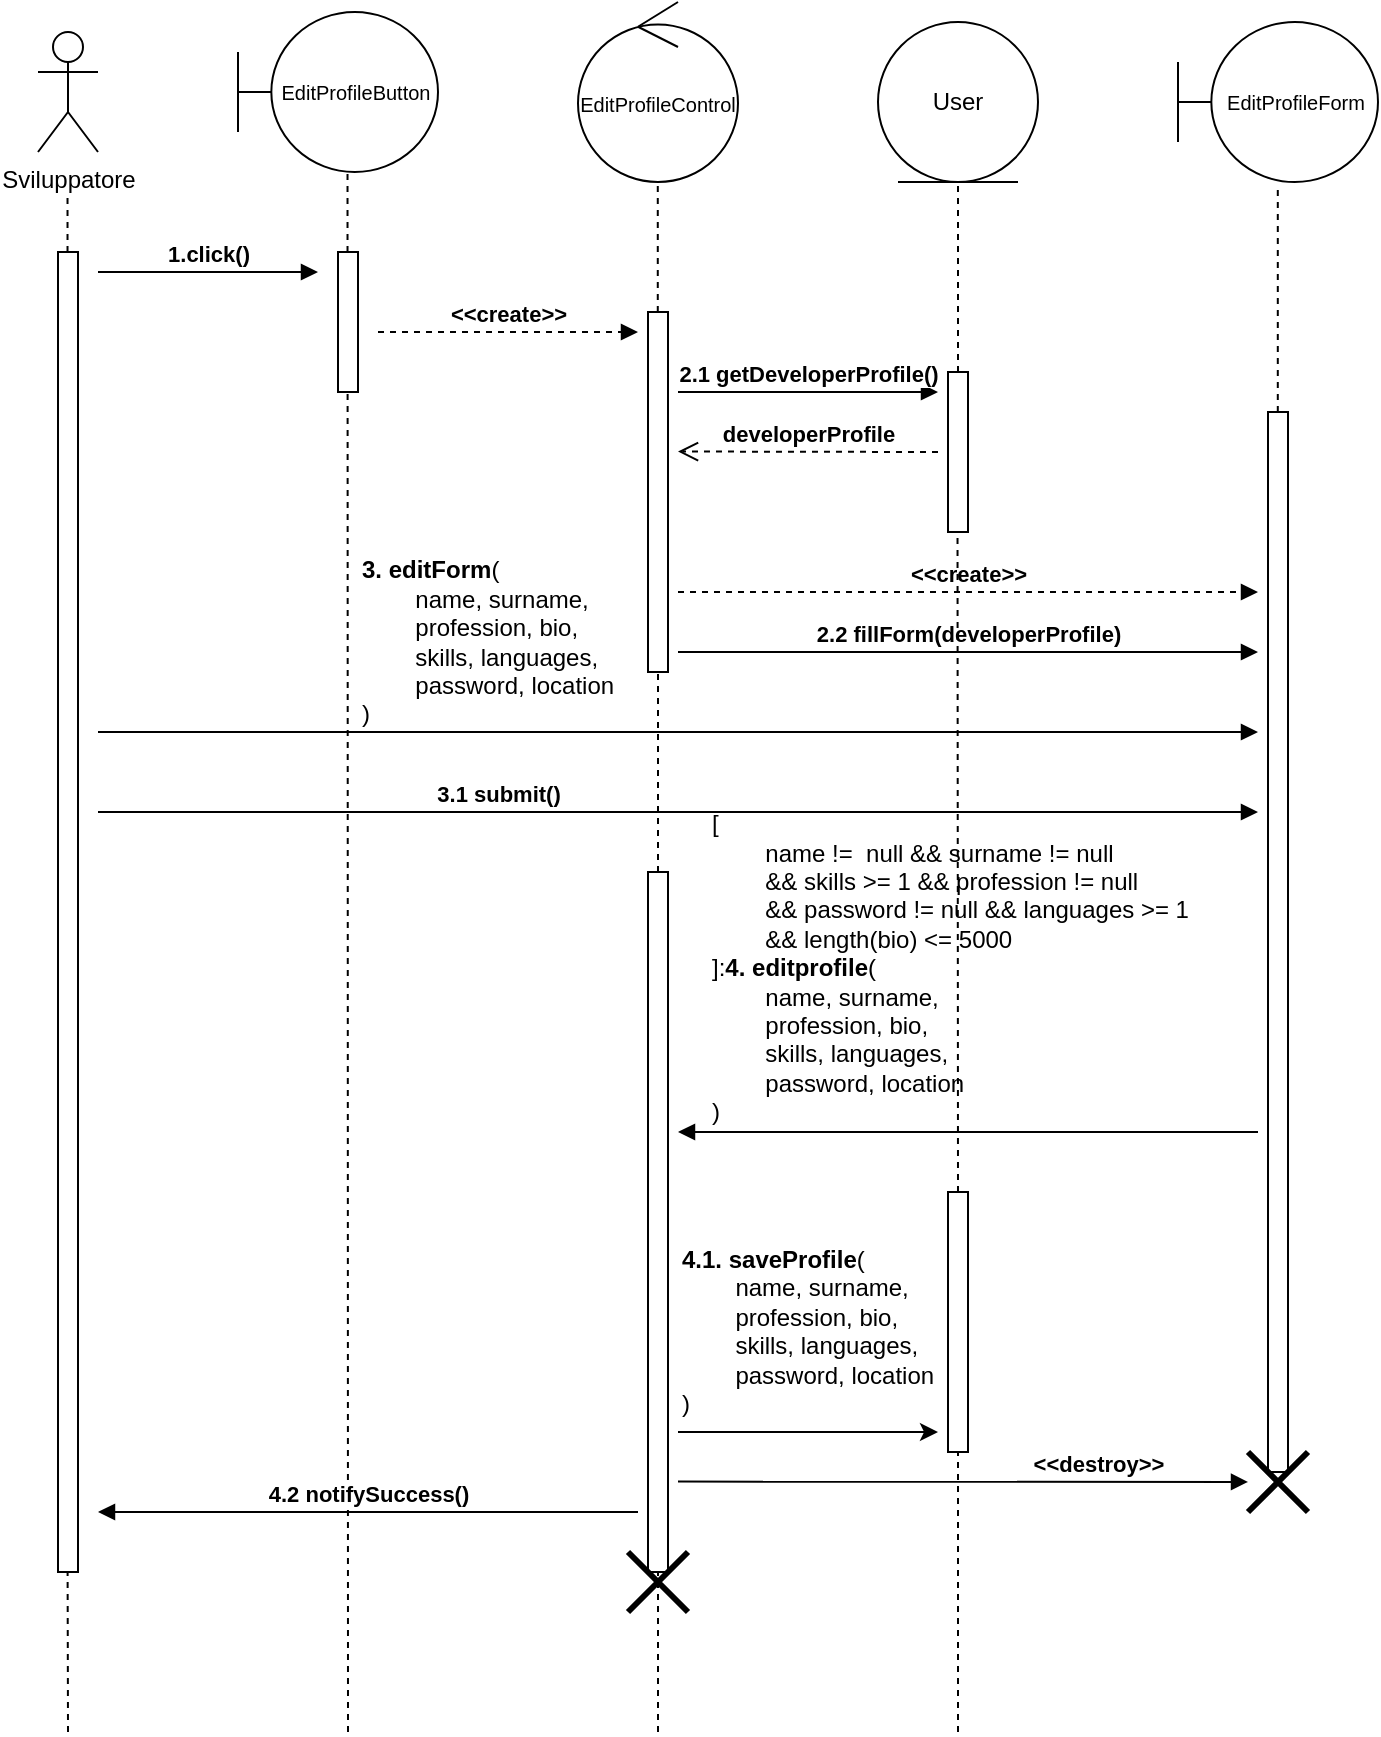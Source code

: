 <mxfile version="22.1.11" type="device">
  <diagram name="Page-1" id="2YBvvXClWsGukQMizWep">
    <mxGraphModel dx="1841" dy="1021" grid="1" gridSize="10" guides="1" tooltips="1" connect="1" arrows="1" fold="1" page="1" pageScale="1" pageWidth="850" pageHeight="1100" math="0" shadow="0">
      <root>
        <mxCell id="0" />
        <mxCell id="1" parent="0" />
        <mxCell id="JkzRf_v-RLMrwH0ft8OH-1" value="Sviluppatore" style="shape=umlActor;verticalLabelPosition=bottom;verticalAlign=top;html=1;" vertex="1" parent="1">
          <mxGeometry x="50" y="20" width="30" height="60" as="geometry" />
        </mxCell>
        <mxCell id="JkzRf_v-RLMrwH0ft8OH-4" value="" style="html=1;points=[[0,0,0,0,5],[0,1,0,0,-5],[1,0,0,0,5],[1,1,0,0,-5]];perimeter=orthogonalPerimeter;outlineConnect=0;targetShapes=umlLifeline;portConstraint=eastwest;newEdgeStyle={&quot;curved&quot;:0,&quot;rounded&quot;:0};" vertex="1" parent="1">
          <mxGeometry x="60" y="130" width="10" height="660" as="geometry" />
        </mxCell>
        <mxCell id="JkzRf_v-RLMrwH0ft8OH-5" value="" style="endArrow=none;dashed=1;html=1;rounded=0;" edge="1" parent="1">
          <mxGeometry width="50" height="50" relative="1" as="geometry">
            <mxPoint x="64.76" y="130" as="sourcePoint" />
            <mxPoint x="64.76" y="100" as="targetPoint" />
            <Array as="points">
              <mxPoint x="64.76" y="110" />
            </Array>
          </mxGeometry>
        </mxCell>
        <mxCell id="JkzRf_v-RLMrwH0ft8OH-6" value="&lt;font style=&quot;font-size: 10px;&quot;&gt;EditProfileButton&lt;/font&gt;" style="shape=umlBoundary;whiteSpace=wrap;html=1;" vertex="1" parent="1">
          <mxGeometry x="150" y="10" width="100" height="80" as="geometry" />
        </mxCell>
        <mxCell id="JkzRf_v-RLMrwH0ft8OH-7" value="" style="html=1;points=[[0,0,0,0,5],[0,1,0,0,-5],[1,0,0,0,5],[1,1,0,0,-5]];perimeter=orthogonalPerimeter;outlineConnect=0;targetShapes=umlLifeline;portConstraint=eastwest;newEdgeStyle={&quot;curved&quot;:0,&quot;rounded&quot;:0};" vertex="1" parent="1">
          <mxGeometry x="200" y="130" width="10" height="70" as="geometry" />
        </mxCell>
        <mxCell id="JkzRf_v-RLMrwH0ft8OH-8" value="" style="endArrow=none;dashed=1;html=1;rounded=0;entryX=0.5;entryY=0.995;entryDx=0;entryDy=0;entryPerimeter=0;" edge="1" parent="1">
          <mxGeometry width="50" height="50" relative="1" as="geometry">
            <mxPoint x="204.76" y="130" as="sourcePoint" />
            <mxPoint x="204.76" y="89.6" as="targetPoint" />
          </mxGeometry>
        </mxCell>
        <mxCell id="JkzRf_v-RLMrwH0ft8OH-9" value="&lt;b&gt;1.click()&lt;/b&gt;" style="html=1;verticalAlign=bottom;endArrow=block;curved=0;rounded=0;" edge="1" parent="1">
          <mxGeometry width="80" relative="1" as="geometry">
            <mxPoint x="80" y="140" as="sourcePoint" />
            <mxPoint x="190" y="140" as="targetPoint" />
          </mxGeometry>
        </mxCell>
        <mxCell id="JkzRf_v-RLMrwH0ft8OH-10" value="&lt;font style=&quot;font-size: 10px;&quot;&gt;EditProfileControl&lt;/font&gt;" style="ellipse;shape=umlControl;whiteSpace=wrap;html=1;" vertex="1" parent="1">
          <mxGeometry x="320" y="5" width="80" height="90" as="geometry" />
        </mxCell>
        <mxCell id="JkzRf_v-RLMrwH0ft8OH-11" value="" style="html=1;points=[[0,0,0,0,5],[0,1,0,0,-5],[1,0,0,0,5],[1,1,0,0,-5]];perimeter=orthogonalPerimeter;outlineConnect=0;targetShapes=umlLifeline;portConstraint=eastwest;newEdgeStyle={&quot;curved&quot;:0,&quot;rounded&quot;:0};" vertex="1" parent="1">
          <mxGeometry x="355" y="160" width="10" height="180" as="geometry" />
        </mxCell>
        <mxCell id="JkzRf_v-RLMrwH0ft8OH-13" value="" style="endArrow=none;dashed=1;html=1;rounded=0;entryX=0.491;entryY=0.998;entryDx=0;entryDy=0;entryPerimeter=0;" edge="1" parent="1">
          <mxGeometry width="50" height="50" relative="1" as="geometry">
            <mxPoint x="359.89" y="160" as="sourcePoint" />
            <mxPoint x="359.89" y="94.82" as="targetPoint" />
          </mxGeometry>
        </mxCell>
        <mxCell id="JkzRf_v-RLMrwH0ft8OH-15" value="&lt;b&gt;&amp;lt;&amp;lt;create&amp;gt;&amp;gt;&lt;/b&gt;" style="html=1;verticalAlign=bottom;endArrow=block;curved=0;rounded=0;dashed=1;" edge="1" parent="1">
          <mxGeometry width="80" relative="1" as="geometry">
            <mxPoint x="220" y="170" as="sourcePoint" />
            <mxPoint x="350" y="170" as="targetPoint" />
          </mxGeometry>
        </mxCell>
        <mxCell id="JkzRf_v-RLMrwH0ft8OH-16" value="" style="endArrow=none;dashed=1;html=1;rounded=0;" edge="1" parent="1">
          <mxGeometry width="50" height="50" relative="1" as="geometry">
            <mxPoint x="205" y="870" as="sourcePoint" />
            <mxPoint x="204.8" y="200" as="targetPoint" />
          </mxGeometry>
        </mxCell>
        <mxCell id="JkzRf_v-RLMrwH0ft8OH-19" value="&lt;font style=&quot;font-size: 10px;&quot;&gt;EditProfileForm&lt;/font&gt;" style="shape=umlBoundary;whiteSpace=wrap;html=1;" vertex="1" parent="1">
          <mxGeometry x="620" y="15" width="100" height="80" as="geometry" />
        </mxCell>
        <mxCell id="JkzRf_v-RLMrwH0ft8OH-21" value="" style="html=1;points=[[0,0,0,0,5],[0,1,0,0,-5],[1,0,0,0,5],[1,1,0,0,-5]];perimeter=orthogonalPerimeter;outlineConnect=0;targetShapes=umlLifeline;portConstraint=eastwest;newEdgeStyle={&quot;curved&quot;:0,&quot;rounded&quot;:0};" vertex="1" parent="1">
          <mxGeometry x="665" y="210" width="10" height="530" as="geometry" />
        </mxCell>
        <mxCell id="JkzRf_v-RLMrwH0ft8OH-22" value="" style="endArrow=none;dashed=1;html=1;rounded=0;entryX=0.499;entryY=1.012;entryDx=0;entryDy=0;entryPerimeter=0;" edge="1" parent="1" source="JkzRf_v-RLMrwH0ft8OH-21" target="JkzRf_v-RLMrwH0ft8OH-19">
          <mxGeometry width="50" height="50" relative="1" as="geometry">
            <mxPoint x="690" y="190" as="sourcePoint" />
            <mxPoint x="740" y="140" as="targetPoint" />
          </mxGeometry>
        </mxCell>
        <mxCell id="JkzRf_v-RLMrwH0ft8OH-24" value="&lt;b&gt;&amp;lt;&amp;lt;create&amp;gt;&amp;gt;&lt;/b&gt;" style="html=1;verticalAlign=bottom;endArrow=block;curved=0;rounded=0;dashed=1;" edge="1" parent="1">
          <mxGeometry width="80" relative="1" as="geometry">
            <mxPoint x="370" y="300" as="sourcePoint" />
            <mxPoint x="660" y="300" as="targetPoint" />
            <mxPoint as="offset" />
          </mxGeometry>
        </mxCell>
        <mxCell id="JkzRf_v-RLMrwH0ft8OH-25" value="" style="endArrow=none;dashed=1;html=1;rounded=0;" edge="1" parent="1" target="JkzRf_v-RLMrwH0ft8OH-11">
          <mxGeometry width="50" height="50" relative="1" as="geometry">
            <mxPoint x="360" y="440" as="sourcePoint" />
            <mxPoint x="380" y="270" as="targetPoint" />
          </mxGeometry>
        </mxCell>
        <mxCell id="JkzRf_v-RLMrwH0ft8OH-27" value="User" style="ellipse;shape=umlEntity;whiteSpace=wrap;html=1;" vertex="1" parent="1">
          <mxGeometry x="470" y="15" width="80" height="80" as="geometry" />
        </mxCell>
        <mxCell id="JkzRf_v-RLMrwH0ft8OH-28" value="" style="endArrow=none;dashed=1;html=1;rounded=0;entryX=0.5;entryY=1;entryDx=0;entryDy=0;" edge="1" parent="1" source="JkzRf_v-RLMrwH0ft8OH-32" target="JkzRf_v-RLMrwH0ft8OH-27">
          <mxGeometry width="50" height="50" relative="1" as="geometry">
            <mxPoint x="510" y="160" as="sourcePoint" />
            <mxPoint x="540" y="190" as="targetPoint" />
          </mxGeometry>
        </mxCell>
        <mxCell id="JkzRf_v-RLMrwH0ft8OH-29" value="&lt;b&gt;2.1 getDeveloperProfile()&lt;/b&gt;" style="html=1;verticalAlign=bottom;endArrow=block;curved=0;rounded=0;" edge="1" parent="1">
          <mxGeometry width="80" relative="1" as="geometry">
            <mxPoint x="370" y="200" as="sourcePoint" />
            <mxPoint x="500" y="200" as="targetPoint" />
          </mxGeometry>
        </mxCell>
        <mxCell id="JkzRf_v-RLMrwH0ft8OH-32" value="" style="html=1;points=[[0,0,0,0,5],[0,1,0,0,-5],[1,0,0,0,5],[1,1,0,0,-5]];perimeter=orthogonalPerimeter;outlineConnect=0;targetShapes=umlLifeline;portConstraint=eastwest;newEdgeStyle={&quot;curved&quot;:0,&quot;rounded&quot;:0};" vertex="1" parent="1">
          <mxGeometry x="505" y="190" width="10" height="80" as="geometry" />
        </mxCell>
        <mxCell id="JkzRf_v-RLMrwH0ft8OH-33" value="&lt;b&gt;developerProfile&lt;/b&gt;" style="html=1;verticalAlign=bottom;endArrow=open;dashed=1;endSize=8;curved=0;rounded=0;" edge="1" parent="1">
          <mxGeometry x="0.004" relative="1" as="geometry">
            <mxPoint x="500" y="230" as="sourcePoint" />
            <mxPoint x="370" y="229.76" as="targetPoint" />
            <mxPoint as="offset" />
          </mxGeometry>
        </mxCell>
        <mxCell id="JkzRf_v-RLMrwH0ft8OH-35" value="&lt;b&gt;2.2 fillForm(developerProfile)&lt;/b&gt;" style="html=1;verticalAlign=bottom;endArrow=block;curved=0;rounded=0;" edge="1" parent="1">
          <mxGeometry width="80" relative="1" as="geometry">
            <mxPoint x="370" y="330" as="sourcePoint" />
            <mxPoint x="660" y="330" as="targetPoint" />
          </mxGeometry>
        </mxCell>
        <mxCell id="JkzRf_v-RLMrwH0ft8OH-37" value="" style="endArrow=block;html=1;rounded=0;endFill=1;" edge="1" parent="1">
          <mxGeometry width="50" height="50" relative="1" as="geometry">
            <mxPoint x="80" y="370" as="sourcePoint" />
            <mxPoint x="660" y="370" as="targetPoint" />
          </mxGeometry>
        </mxCell>
        <mxCell id="JkzRf_v-RLMrwH0ft8OH-38" value="&lt;b&gt;3. editForm&lt;/b&gt;(&lt;br&gt;&lt;span style=&quot;white-space: pre;&quot;&gt;&lt;span style=&quot;white-space: pre;&quot;&gt;&#x9;&lt;/span&gt;name, surname, &lt;br&gt;&lt;span style=&quot;white-space: pre;&quot;&gt;&#x9;&lt;/span&gt;profession, bio,&lt;br&gt;&lt;span style=&quot;white-space: pre;&quot;&gt;&#x9;&lt;/span&gt;skills, languages,&lt;br&gt;&lt;span style=&quot;white-space: pre;&quot;&gt;&#x9;&lt;/span&gt;password, location&lt;/span&gt;&lt;br&gt;)&lt;span style=&quot;white-space: pre;&quot;&gt;&#x9;&lt;/span&gt;" style="text;html=1;strokeColor=none;fillColor=none;align=left;verticalAlign=middle;whiteSpace=wrap;rounded=0;" vertex="1" parent="1">
          <mxGeometry x="210" y="300" width="135" height="50" as="geometry" />
        </mxCell>
        <mxCell id="JkzRf_v-RLMrwH0ft8OH-39" value="&lt;b&gt;3.1 submit()&lt;/b&gt;" style="html=1;verticalAlign=bottom;endArrow=block;curved=0;rounded=0;" edge="1" parent="1">
          <mxGeometry x="-0.31" width="80" relative="1" as="geometry">
            <mxPoint x="80" y="410" as="sourcePoint" />
            <mxPoint x="660" y="410" as="targetPoint" />
            <mxPoint as="offset" />
          </mxGeometry>
        </mxCell>
        <mxCell id="JkzRf_v-RLMrwH0ft8OH-40" value="" style="html=1;points=[[0,0,0,0,5],[0,1,0,0,-5],[1,0,0,0,5],[1,1,0,0,-5]];perimeter=orthogonalPerimeter;outlineConnect=0;targetShapes=umlLifeline;portConstraint=eastwest;newEdgeStyle={&quot;curved&quot;:0,&quot;rounded&quot;:0};" vertex="1" parent="1">
          <mxGeometry x="355" y="440" width="10" height="350" as="geometry" />
        </mxCell>
        <mxCell id="JkzRf_v-RLMrwH0ft8OH-41" value="" style="html=1;verticalAlign=bottom;endArrow=block;curved=0;rounded=0;" edge="1" parent="1">
          <mxGeometry width="80" relative="1" as="geometry">
            <mxPoint x="660" y="570" as="sourcePoint" />
            <mxPoint x="370" y="570" as="targetPoint" />
          </mxGeometry>
        </mxCell>
        <mxCell id="JkzRf_v-RLMrwH0ft8OH-42" value="[&lt;br&gt;&lt;span style=&quot;&quot;&gt;&lt;span style=&quot;white-space: pre;&quot;&gt;&amp;nbsp;&amp;nbsp;&amp;nbsp;&amp;nbsp;&lt;span style=&quot;white-space: pre;&quot;&gt;&#x9;&lt;/span&gt;&lt;/span&gt;&lt;/span&gt;name !=&amp;nbsp; null &amp;amp;&amp;amp; surname&lt;span style=&quot;&quot;&gt;&lt;span style=&quot;white-space: pre;&quot;&gt;&amp;nbsp;&lt;/span&gt;&lt;/span&gt;!= null &lt;br&gt;&lt;span style=&quot;white-space: pre;&quot;&gt;&#x9;&lt;/span&gt;&amp;amp;&amp;amp; skills &amp;gt;= 1 &amp;amp;&amp;amp; profession != null &lt;span style=&quot;white-space: pre;&quot;&gt;&#x9;&lt;/span&gt;&lt;br&gt;&lt;span style=&quot;white-space: pre;&quot;&gt;&#x9;&lt;/span&gt;&amp;amp;&amp;amp; password != null &amp;amp;&amp;amp; languages &amp;gt;= 1 &lt;br&gt;&lt;span style=&quot;white-space: pre;&quot;&gt;&#x9;&lt;/span&gt;&amp;amp;&amp;amp; length(bio) &amp;lt;= 5000&lt;br&gt;]:&lt;b&gt;4. editprofile&lt;/b&gt;(&lt;br&gt;&lt;span style=&quot;&quot;&gt;&lt;span style=&quot;white-space: pre;&quot;&gt;&amp;nbsp;&amp;nbsp;&amp;nbsp;&amp;nbsp;&lt;span style=&quot;white-space: pre;&quot;&gt;&#x9;&lt;/span&gt;&lt;/span&gt;&lt;/span&gt;name, surname, &lt;br style=&quot;border-color: var(--border-color);&quot;&gt;&lt;span style=&quot;border-color: var(--border-color);&quot;&gt;&lt;span style=&quot;white-space: pre;&quot;&gt;&amp;nbsp;&amp;nbsp;&amp;nbsp;&amp;nbsp;&lt;span style=&quot;white-space: pre;&quot;&gt;&#x9;&lt;/span&gt;&lt;/span&gt;&lt;/span&gt;&lt;span style=&quot;&quot;&gt;profession, bio,&lt;/span&gt;&lt;br style=&quot;border-color: var(--border-color);&quot;&gt;&lt;span style=&quot;border-color: var(--border-color);&quot;&gt;&lt;span style=&quot;white-space: pre;&quot;&gt;&amp;nbsp;&amp;nbsp;&amp;nbsp;&amp;nbsp;&lt;span style=&quot;white-space: pre;&quot;&gt;&#x9;&lt;/span&gt;&lt;/span&gt;&lt;/span&gt;&lt;span style=&quot;&quot;&gt;skills, languages,&lt;/span&gt;&lt;br style=&quot;border-color: var(--border-color);&quot;&gt;&lt;span style=&quot;border-color: var(--border-color);&quot;&gt;&lt;span style=&quot;white-space: pre;&quot;&gt;&amp;nbsp;&amp;nbsp;&amp;nbsp;&amp;nbsp;&lt;span style=&quot;white-space: pre;&quot;&gt;&#x9;&lt;/span&gt;&lt;/span&gt;&lt;/span&gt;&lt;span style=&quot;&quot;&gt;password, location&lt;br&gt;&lt;/span&gt;)&lt;br&gt;&lt;span style=&quot;&quot;&gt;&lt;span style=&quot;white-space: pre;&quot;&gt;&amp;nbsp;&amp;nbsp;&amp;nbsp;&amp;nbsp;&lt;/span&gt;&lt;/span&gt;" style="text;html=1;strokeColor=none;fillColor=none;align=left;verticalAlign=middle;whiteSpace=wrap;rounded=0;" vertex="1" parent="1">
          <mxGeometry x="385" y="450" width="280" height="90" as="geometry" />
        </mxCell>
        <mxCell id="JkzRf_v-RLMrwH0ft8OH-44" value="" style="endArrow=none;dashed=1;html=1;rounded=0;" edge="1" parent="1">
          <mxGeometry width="50" height="50" relative="1" as="geometry">
            <mxPoint x="510" y="600" as="sourcePoint" />
            <mxPoint x="509.76" y="270" as="targetPoint" />
          </mxGeometry>
        </mxCell>
        <mxCell id="JkzRf_v-RLMrwH0ft8OH-45" value="" style="html=1;points=[[0,0,0,0,5],[0,1,0,0,-5],[1,0,0,0,5],[1,1,0,0,-5]];perimeter=orthogonalPerimeter;outlineConnect=0;targetShapes=umlLifeline;portConstraint=eastwest;newEdgeStyle={&quot;curved&quot;:0,&quot;rounded&quot;:0};" vertex="1" parent="1">
          <mxGeometry x="505" y="600" width="10" height="130" as="geometry" />
        </mxCell>
        <mxCell id="JkzRf_v-RLMrwH0ft8OH-46" value="" style="endArrow=classic;html=1;rounded=0;" edge="1" parent="1">
          <mxGeometry width="50" height="50" relative="1" as="geometry">
            <mxPoint x="370" y="720" as="sourcePoint" />
            <mxPoint x="500" y="720" as="targetPoint" />
          </mxGeometry>
        </mxCell>
        <mxCell id="JkzRf_v-RLMrwH0ft8OH-47" value="&lt;b style=&quot;border-color: var(--border-color); color: rgb(0, 0, 0); font-family: Helvetica; font-size: 12px; font-style: normal; font-variant-ligatures: normal; font-variant-caps: normal; letter-spacing: normal; orphans: 2; text-align: left; text-indent: 0px; text-transform: none; widows: 2; word-spacing: 0px; -webkit-text-stroke-width: 0px; text-decoration-thickness: initial; text-decoration-style: initial; text-decoration-color: initial;&quot;&gt;4.1. saveProfile&lt;/b&gt;&lt;span style=&quot;color: rgb(0, 0, 0); font-family: Helvetica; font-size: 12px; font-style: normal; font-variant-ligatures: normal; font-variant-caps: normal; font-weight: 400; letter-spacing: normal; orphans: 2; text-align: left; text-indent: 0px; text-transform: none; widows: 2; word-spacing: 0px; -webkit-text-stroke-width: 0px; text-decoration-thickness: initial; text-decoration-style: initial; text-decoration-color: initial; float: none; display: inline !important;&quot;&gt;(&lt;/span&gt;&lt;br style=&quot;border-color: var(--border-color); color: rgb(0, 0, 0); font-family: Helvetica; font-size: 12px; font-style: normal; font-variant-ligatures: normal; font-variant-caps: normal; font-weight: 400; letter-spacing: normal; orphans: 2; text-align: left; text-indent: 0px; text-transform: none; widows: 2; word-spacing: 0px; -webkit-text-stroke-width: 0px; text-decoration-thickness: initial; text-decoration-style: initial; text-decoration-color: initial;&quot;&gt;&lt;span style=&quot;border-color: var(--border-color); color: rgb(0, 0, 0); font-family: Helvetica; font-size: 12px; font-style: normal; font-variant-ligatures: normal; font-variant-caps: normal; font-weight: 400; letter-spacing: normal; orphans: 2; text-align: left; text-indent: 0px; text-transform: none; widows: 2; word-spacing: 0px; -webkit-text-stroke-width: 0px; text-decoration-thickness: initial; text-decoration-style: initial; text-decoration-color: initial;&quot;&gt;&lt;span style=&quot;border-color: var(--border-color);&quot;&gt;&amp;nbsp;&amp;nbsp;&amp;nbsp;&amp;nbsp;&lt;span style=&quot;border-color: var(--border-color);&quot;&gt;&lt;span style=&quot;white-space: pre;&quot;&gt;&amp;nbsp;&amp;nbsp;&amp;nbsp;&amp;nbsp;&lt;/span&gt;&lt;/span&gt;&lt;/span&gt;&lt;/span&gt;&lt;span style=&quot;color: rgb(0, 0, 0); font-family: Helvetica; font-size: 12px; font-style: normal; font-variant-ligatures: normal; font-variant-caps: normal; font-weight: 400; letter-spacing: normal; orphans: 2; text-align: left; text-indent: 0px; text-transform: none; widows: 2; word-spacing: 0px; -webkit-text-stroke-width: 0px; text-decoration-thickness: initial; text-decoration-style: initial; text-decoration-color: initial; float: none; display: inline !important;&quot;&gt;name, surname,&lt;/span&gt;&lt;br style=&quot;border-color: var(--border-color); color: rgb(0, 0, 0); font-family: Helvetica; font-size: 12px; font-style: normal; font-variant-ligatures: normal; font-variant-caps: normal; font-weight: 400; letter-spacing: normal; orphans: 2; text-align: left; text-indent: 0px; text-transform: none; widows: 2; word-spacing: 0px; -webkit-text-stroke-width: 0px; text-decoration-thickness: initial; text-decoration-style: initial; text-decoration-color: initial;&quot;&gt;&lt;span style=&quot;border-color: var(--border-color); color: rgb(0, 0, 0); font-family: Helvetica; font-size: 12px; font-style: normal; font-variant-ligatures: normal; font-variant-caps: normal; font-weight: 400; letter-spacing: normal; orphans: 2; text-align: left; text-indent: 0px; text-transform: none; widows: 2; word-spacing: 0px; -webkit-text-stroke-width: 0px; text-decoration-thickness: initial; text-decoration-style: initial; text-decoration-color: initial;&quot;&gt;&lt;span style=&quot;border-color: var(--border-color);&quot;&gt;&amp;nbsp;&amp;nbsp;&amp;nbsp;&amp;nbsp;&lt;span style=&quot;border-color: var(--border-color);&quot;&gt;&lt;span style=&quot;white-space: pre;&quot;&gt;&amp;nbsp;&amp;nbsp;&amp;nbsp;&amp;nbsp;&lt;/span&gt;&lt;/span&gt;&lt;/span&gt;&lt;/span&gt;&lt;span style=&quot;border-color: var(--border-color); color: rgb(0, 0, 0); font-family: Helvetica; font-size: 12px; font-style: normal; font-variant-ligatures: normal; font-variant-caps: normal; font-weight: 400; letter-spacing: normal; orphans: 2; text-align: left; text-indent: 0px; text-transform: none; widows: 2; word-spacing: 0px; -webkit-text-stroke-width: 0px; text-decoration-thickness: initial; text-decoration-style: initial; text-decoration-color: initial;&quot;&gt;profession, bio,&lt;/span&gt;&lt;br style=&quot;border-color: var(--border-color); color: rgb(0, 0, 0); font-family: Helvetica; font-size: 12px; font-style: normal; font-variant-ligatures: normal; font-variant-caps: normal; font-weight: 400; letter-spacing: normal; orphans: 2; text-align: left; text-indent: 0px; text-transform: none; widows: 2; word-spacing: 0px; -webkit-text-stroke-width: 0px; text-decoration-thickness: initial; text-decoration-style: initial; text-decoration-color: initial;&quot;&gt;&lt;span style=&quot;border-color: var(--border-color); color: rgb(0, 0, 0); font-family: Helvetica; font-size: 12px; font-style: normal; font-variant-ligatures: normal; font-variant-caps: normal; font-weight: 400; letter-spacing: normal; orphans: 2; text-align: left; text-indent: 0px; text-transform: none; widows: 2; word-spacing: 0px; -webkit-text-stroke-width: 0px; text-decoration-thickness: initial; text-decoration-style: initial; text-decoration-color: initial;&quot;&gt;&lt;span style=&quot;border-color: var(--border-color);&quot;&gt;&amp;nbsp;&amp;nbsp;&amp;nbsp;&amp;nbsp;&lt;span style=&quot;border-color: var(--border-color);&quot;&gt;&lt;span style=&quot;white-space: pre;&quot;&gt;&amp;nbsp;&amp;nbsp;&amp;nbsp;&amp;nbsp;&lt;/span&gt;&lt;/span&gt;&lt;/span&gt;&lt;/span&gt;&lt;span style=&quot;border-color: var(--border-color); color: rgb(0, 0, 0); font-family: Helvetica; font-size: 12px; font-style: normal; font-variant-ligatures: normal; font-variant-caps: normal; font-weight: 400; letter-spacing: normal; orphans: 2; text-align: left; text-indent: 0px; text-transform: none; widows: 2; word-spacing: 0px; -webkit-text-stroke-width: 0px; text-decoration-thickness: initial; text-decoration-style: initial; text-decoration-color: initial;&quot;&gt;skills, languages,&lt;/span&gt;&lt;br style=&quot;border-color: var(--border-color); color: rgb(0, 0, 0); font-family: Helvetica; font-size: 12px; font-style: normal; font-variant-ligatures: normal; font-variant-caps: normal; font-weight: 400; letter-spacing: normal; orphans: 2; text-align: left; text-indent: 0px; text-transform: none; widows: 2; word-spacing: 0px; -webkit-text-stroke-width: 0px; text-decoration-thickness: initial; text-decoration-style: initial; text-decoration-color: initial;&quot;&gt;&lt;span style=&quot;border-color: var(--border-color); color: rgb(0, 0, 0); font-family: Helvetica; font-size: 12px; font-style: normal; font-variant-ligatures: normal; font-variant-caps: normal; font-weight: 400; letter-spacing: normal; orphans: 2; text-align: left; text-indent: 0px; text-transform: none; widows: 2; word-spacing: 0px; -webkit-text-stroke-width: 0px; text-decoration-thickness: initial; text-decoration-style: initial; text-decoration-color: initial;&quot;&gt;&lt;span style=&quot;border-color: var(--border-color);&quot;&gt;&amp;nbsp;&amp;nbsp;&amp;nbsp;&amp;nbsp;&lt;span style=&quot;border-color: var(--border-color);&quot;&gt;&lt;span style=&quot;white-space: pre;&quot;&gt;&amp;nbsp;&amp;nbsp;&amp;nbsp;&amp;nbsp;&lt;/span&gt;&lt;/span&gt;&lt;/span&gt;&lt;/span&gt;&lt;span style=&quot;border-color: var(--border-color); color: rgb(0, 0, 0); font-family: Helvetica; font-size: 12px; font-style: normal; font-variant-ligatures: normal; font-variant-caps: normal; font-weight: 400; letter-spacing: normal; orphans: 2; text-align: left; text-indent: 0px; text-transform: none; widows: 2; word-spacing: 0px; -webkit-text-stroke-width: 0px; text-decoration-thickness: initial; text-decoration-style: initial; text-decoration-color: initial;&quot;&gt;password, location&lt;br style=&quot;border-color: var(--border-color);&quot;&gt;&lt;/span&gt;&lt;span style=&quot;color: rgb(0, 0, 0); font-family: Helvetica; font-size: 12px; font-style: normal; font-variant-ligatures: normal; font-variant-caps: normal; font-weight: 400; letter-spacing: normal; orphans: 2; text-align: left; text-indent: 0px; text-transform: none; widows: 2; word-spacing: 0px; -webkit-text-stroke-width: 0px; text-decoration-thickness: initial; text-decoration-style: initial; text-decoration-color: initial; float: none; display: inline !important;&quot;&gt;)&lt;/span&gt;" style="text;whiteSpace=wrap;html=1;" vertex="1" parent="1">
          <mxGeometry x="370" y="620" width="160" height="110" as="geometry" />
        </mxCell>
        <mxCell id="JkzRf_v-RLMrwH0ft8OH-48" value="" style="shape=umlDestroy;whiteSpace=wrap;html=1;strokeWidth=3;targetShapes=umlLifeline;" vertex="1" parent="1">
          <mxGeometry x="655" y="730" width="30" height="30" as="geometry" />
        </mxCell>
        <mxCell id="JkzRf_v-RLMrwH0ft8OH-49" value="&lt;b&gt;&amp;lt;&amp;lt;destroy&amp;gt;&amp;gt;&lt;/b&gt;" style="html=1;verticalAlign=bottom;endArrow=block;curved=0;rounded=0;" edge="1" parent="1" target="JkzRf_v-RLMrwH0ft8OH-48">
          <mxGeometry x="0.474" width="80" relative="1" as="geometry">
            <mxPoint x="370" y="744.8" as="sourcePoint" />
            <mxPoint x="450" y="744.8" as="targetPoint" />
            <mxPoint as="offset" />
          </mxGeometry>
        </mxCell>
        <mxCell id="JkzRf_v-RLMrwH0ft8OH-50" value="" style="endArrow=none;dashed=1;html=1;rounded=0;" edge="1" parent="1">
          <mxGeometry width="50" height="50" relative="1" as="geometry">
            <mxPoint x="510" y="870" as="sourcePoint" />
            <mxPoint x="510" y="730" as="targetPoint" />
          </mxGeometry>
        </mxCell>
        <mxCell id="JkzRf_v-RLMrwH0ft8OH-51" value="&lt;b&gt;4.2 notifySuccess()&lt;/b&gt;" style="html=1;verticalAlign=bottom;endArrow=block;curved=0;rounded=0;" edge="1" parent="1">
          <mxGeometry width="80" relative="1" as="geometry">
            <mxPoint x="350" y="760" as="sourcePoint" />
            <mxPoint x="80" y="760" as="targetPoint" />
          </mxGeometry>
        </mxCell>
        <mxCell id="JkzRf_v-RLMrwH0ft8OH-52" value="" style="endArrow=none;dashed=1;html=1;rounded=0;" edge="1" parent="1">
          <mxGeometry width="50" height="50" relative="1" as="geometry">
            <mxPoint x="65" y="870" as="sourcePoint" />
            <mxPoint x="64.8" y="790" as="targetPoint" />
          </mxGeometry>
        </mxCell>
        <mxCell id="JkzRf_v-RLMrwH0ft8OH-53" value="" style="endArrow=none;dashed=1;html=1;rounded=0;" edge="1" parent="1" target="JkzRf_v-RLMrwH0ft8OH-40">
          <mxGeometry width="50" height="50" relative="1" as="geometry">
            <mxPoint x="360" y="870" as="sourcePoint" />
            <mxPoint x="420" y="870" as="targetPoint" />
          </mxGeometry>
        </mxCell>
        <mxCell id="JkzRf_v-RLMrwH0ft8OH-54" value="" style="shape=umlDestroy;whiteSpace=wrap;html=1;strokeWidth=3;targetShapes=umlLifeline;" vertex="1" parent="1">
          <mxGeometry x="345" y="780" width="30" height="30" as="geometry" />
        </mxCell>
      </root>
    </mxGraphModel>
  </diagram>
</mxfile>
